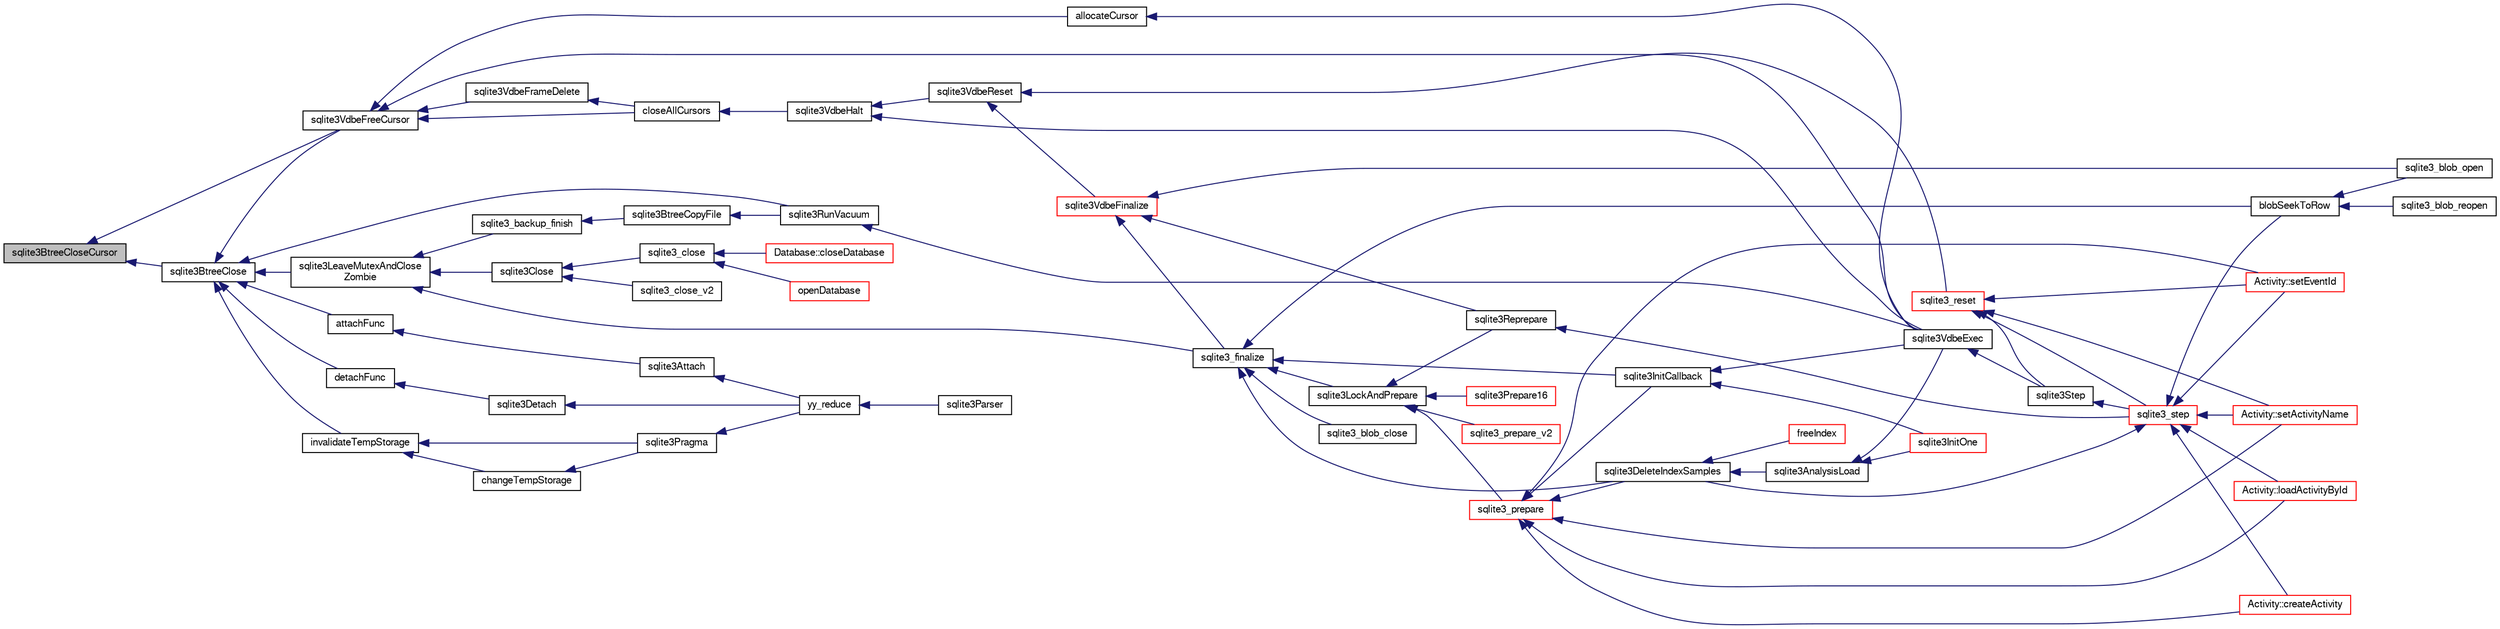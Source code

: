digraph "sqlite3BtreeCloseCursor"
{
  edge [fontname="FreeSans",fontsize="10",labelfontname="FreeSans",labelfontsize="10"];
  node [fontname="FreeSans",fontsize="10",shape=record];
  rankdir="LR";
  Node439530 [label="sqlite3BtreeCloseCursor",height=0.2,width=0.4,color="black", fillcolor="grey75", style="filled", fontcolor="black"];
  Node439530 -> Node439531 [dir="back",color="midnightblue",fontsize="10",style="solid",fontname="FreeSans"];
  Node439531 [label="sqlite3BtreeClose",height=0.2,width=0.4,color="black", fillcolor="white", style="filled",URL="$sqlite3_8c.html#a729b65009b66a99200496b09c124df01"];
  Node439531 -> Node439532 [dir="back",color="midnightblue",fontsize="10",style="solid",fontname="FreeSans"];
  Node439532 [label="sqlite3VdbeFreeCursor",height=0.2,width=0.4,color="black", fillcolor="white", style="filled",URL="$sqlite3_8c.html#a0f9084083e1d0639708934630f33d6ef"];
  Node439532 -> Node439533 [dir="back",color="midnightblue",fontsize="10",style="solid",fontname="FreeSans"];
  Node439533 [label="sqlite3VdbeFrameDelete",height=0.2,width=0.4,color="black", fillcolor="white", style="filled",URL="$sqlite3_8c.html#adb3773fdfb1685857e28891f76365900"];
  Node439533 -> Node439534 [dir="back",color="midnightblue",fontsize="10",style="solid",fontname="FreeSans"];
  Node439534 [label="closeAllCursors",height=0.2,width=0.4,color="black", fillcolor="white", style="filled",URL="$sqlite3_8c.html#af1ac189735864dd6989a8c5af4557547"];
  Node439534 -> Node439535 [dir="back",color="midnightblue",fontsize="10",style="solid",fontname="FreeSans"];
  Node439535 [label="sqlite3VdbeHalt",height=0.2,width=0.4,color="black", fillcolor="white", style="filled",URL="$sqlite3_8c.html#a8d1d99703d999190fbc35ecc981cb709"];
  Node439535 -> Node439536 [dir="back",color="midnightblue",fontsize="10",style="solid",fontname="FreeSans"];
  Node439536 [label="sqlite3VdbeReset",height=0.2,width=0.4,color="black", fillcolor="white", style="filled",URL="$sqlite3_8c.html#a315a913742f7267f90d46d41446353b1"];
  Node439536 -> Node439537 [dir="back",color="midnightblue",fontsize="10",style="solid",fontname="FreeSans"];
  Node439537 [label="sqlite3VdbeFinalize",height=0.2,width=0.4,color="red", fillcolor="white", style="filled",URL="$sqlite3_8c.html#af81e0c8d03b71610d3a826469f67bbd4"];
  Node439537 -> Node439538 [dir="back",color="midnightblue",fontsize="10",style="solid",fontname="FreeSans"];
  Node439538 [label="sqlite3_finalize",height=0.2,width=0.4,color="black", fillcolor="white", style="filled",URL="$sqlite3_8h.html#a801195c0f771d40bb4be1e40f3b88945"];
  Node439538 -> Node439539 [dir="back",color="midnightblue",fontsize="10",style="solid",fontname="FreeSans"];
  Node439539 [label="blobSeekToRow",height=0.2,width=0.4,color="black", fillcolor="white", style="filled",URL="$sqlite3_8c.html#afff57e13332b98c8a44a7cebe38962ab"];
  Node439539 -> Node439540 [dir="back",color="midnightblue",fontsize="10",style="solid",fontname="FreeSans"];
  Node439540 [label="sqlite3_blob_open",height=0.2,width=0.4,color="black", fillcolor="white", style="filled",URL="$sqlite3_8h.html#adb8ad839a5bdd62a43785132bc7dd518"];
  Node439539 -> Node439541 [dir="back",color="midnightblue",fontsize="10",style="solid",fontname="FreeSans"];
  Node439541 [label="sqlite3_blob_reopen",height=0.2,width=0.4,color="black", fillcolor="white", style="filled",URL="$sqlite3_8h.html#abc77c24fdc0150138490359a94360f7e"];
  Node439538 -> Node439542 [dir="back",color="midnightblue",fontsize="10",style="solid",fontname="FreeSans"];
  Node439542 [label="sqlite3_blob_close",height=0.2,width=0.4,color="black", fillcolor="white", style="filled",URL="$sqlite3_8h.html#a8885ae884821e14e1e4501183c5833d6"];
  Node439538 -> Node439543 [dir="back",color="midnightblue",fontsize="10",style="solid",fontname="FreeSans"];
  Node439543 [label="sqlite3DeleteIndexSamples",height=0.2,width=0.4,color="black", fillcolor="white", style="filled",URL="$sqlite3_8c.html#aaeda0302fbf61397ec009f65bed047ef"];
  Node439543 -> Node439544 [dir="back",color="midnightblue",fontsize="10",style="solid",fontname="FreeSans"];
  Node439544 [label="sqlite3AnalysisLoad",height=0.2,width=0.4,color="black", fillcolor="white", style="filled",URL="$sqlite3_8c.html#a48a2301c27e1d3d68708b9b8761b5a01"];
  Node439544 -> Node439545 [dir="back",color="midnightblue",fontsize="10",style="solid",fontname="FreeSans"];
  Node439545 [label="sqlite3VdbeExec",height=0.2,width=0.4,color="black", fillcolor="white", style="filled",URL="$sqlite3_8c.html#a8ce40a614bdc56719c4d642b1e4dfb21"];
  Node439545 -> Node439546 [dir="back",color="midnightblue",fontsize="10",style="solid",fontname="FreeSans"];
  Node439546 [label="sqlite3Step",height=0.2,width=0.4,color="black", fillcolor="white", style="filled",URL="$sqlite3_8c.html#a3f2872e873e2758a4beedad1d5113554"];
  Node439546 -> Node439547 [dir="back",color="midnightblue",fontsize="10",style="solid",fontname="FreeSans"];
  Node439547 [label="sqlite3_step",height=0.2,width=0.4,color="red", fillcolor="white", style="filled",URL="$sqlite3_8h.html#ac1e491ce36b7471eb28387f7d3c74334"];
  Node439547 -> Node439548 [dir="back",color="midnightblue",fontsize="10",style="solid",fontname="FreeSans"];
  Node439548 [label="Activity::createActivity",height=0.2,width=0.4,color="red", fillcolor="white", style="filled",URL="$classActivity.html#a813cc5e52c14ab49b39014c134e3425b"];
  Node439547 -> Node439551 [dir="back",color="midnightblue",fontsize="10",style="solid",fontname="FreeSans"];
  Node439551 [label="Activity::loadActivityById",height=0.2,width=0.4,color="red", fillcolor="white", style="filled",URL="$classActivity.html#abe4ffb4f08a47212ebf9013259d9e7fd"];
  Node439547 -> Node439553 [dir="back",color="midnightblue",fontsize="10",style="solid",fontname="FreeSans"];
  Node439553 [label="Activity::setEventId",height=0.2,width=0.4,color="red", fillcolor="white", style="filled",URL="$classActivity.html#adb1d0fd0d08f473e068f0a4086bfa9ca"];
  Node439547 -> Node439554 [dir="back",color="midnightblue",fontsize="10",style="solid",fontname="FreeSans"];
  Node439554 [label="Activity::setActivityName",height=0.2,width=0.4,color="red", fillcolor="white", style="filled",URL="$classActivity.html#a62dc3737b33915a36086f9dd26d16a81"];
  Node439547 -> Node439539 [dir="back",color="midnightblue",fontsize="10",style="solid",fontname="FreeSans"];
  Node439547 -> Node439543 [dir="back",color="midnightblue",fontsize="10",style="solid",fontname="FreeSans"];
  Node439544 -> Node439567 [dir="back",color="midnightblue",fontsize="10",style="solid",fontname="FreeSans"];
  Node439567 [label="sqlite3InitOne",height=0.2,width=0.4,color="red", fillcolor="white", style="filled",URL="$sqlite3_8c.html#ac4318b25df65269906b0379251fe9b85"];
  Node439543 -> Node439677 [dir="back",color="midnightblue",fontsize="10",style="solid",fontname="FreeSans"];
  Node439677 [label="freeIndex",height=0.2,width=0.4,color="red", fillcolor="white", style="filled",URL="$sqlite3_8c.html#a00907c99c18d5bcb9d0b38c077146c31"];
  Node439538 -> Node439733 [dir="back",color="midnightblue",fontsize="10",style="solid",fontname="FreeSans"];
  Node439733 [label="sqlite3InitCallback",height=0.2,width=0.4,color="black", fillcolor="white", style="filled",URL="$sqlite3_8c.html#a5183ff3c8b5311c7332250013ee018b3"];
  Node439733 -> Node439545 [dir="back",color="midnightblue",fontsize="10",style="solid",fontname="FreeSans"];
  Node439733 -> Node439567 [dir="back",color="midnightblue",fontsize="10",style="solid",fontname="FreeSans"];
  Node439538 -> Node439730 [dir="back",color="midnightblue",fontsize="10",style="solid",fontname="FreeSans"];
  Node439730 [label="sqlite3LockAndPrepare",height=0.2,width=0.4,color="black", fillcolor="white", style="filled",URL="$sqlite3_8c.html#a5db1ec5589aa2b02c6d979211a8789bd"];
  Node439730 -> Node439731 [dir="back",color="midnightblue",fontsize="10",style="solid",fontname="FreeSans"];
  Node439731 [label="sqlite3Reprepare",height=0.2,width=0.4,color="black", fillcolor="white", style="filled",URL="$sqlite3_8c.html#a7e2f7299cc947d07e782f6ac561fa937"];
  Node439731 -> Node439547 [dir="back",color="midnightblue",fontsize="10",style="solid",fontname="FreeSans"];
  Node439730 -> Node439732 [dir="back",color="midnightblue",fontsize="10",style="solid",fontname="FreeSans"];
  Node439732 [label="sqlite3_prepare",height=0.2,width=0.4,color="red", fillcolor="white", style="filled",URL="$sqlite3_8h.html#a8c39e7b9dbeff01f0a399b46d4b29f1c"];
  Node439732 -> Node439548 [dir="back",color="midnightblue",fontsize="10",style="solid",fontname="FreeSans"];
  Node439732 -> Node439551 [dir="back",color="midnightblue",fontsize="10",style="solid",fontname="FreeSans"];
  Node439732 -> Node439553 [dir="back",color="midnightblue",fontsize="10",style="solid",fontname="FreeSans"];
  Node439732 -> Node439554 [dir="back",color="midnightblue",fontsize="10",style="solid",fontname="FreeSans"];
  Node439732 -> Node439543 [dir="back",color="midnightblue",fontsize="10",style="solid",fontname="FreeSans"];
  Node439732 -> Node439733 [dir="back",color="midnightblue",fontsize="10",style="solid",fontname="FreeSans"];
  Node439730 -> Node439734 [dir="back",color="midnightblue",fontsize="10",style="solid",fontname="FreeSans"];
  Node439734 [label="sqlite3_prepare_v2",height=0.2,width=0.4,color="red", fillcolor="white", style="filled",URL="$sqlite3_8h.html#a85d4203bb54c984c5325c2f5b3664985"];
  Node439730 -> Node439735 [dir="back",color="midnightblue",fontsize="10",style="solid",fontname="FreeSans"];
  Node439735 [label="sqlite3Prepare16",height=0.2,width=0.4,color="red", fillcolor="white", style="filled",URL="$sqlite3_8c.html#a5842e6724b91885125f83c438da1f15b"];
  Node439537 -> Node439540 [dir="back",color="midnightblue",fontsize="10",style="solid",fontname="FreeSans"];
  Node439537 -> Node439731 [dir="back",color="midnightblue",fontsize="10",style="solid",fontname="FreeSans"];
  Node439536 -> Node439795 [dir="back",color="midnightblue",fontsize="10",style="solid",fontname="FreeSans"];
  Node439795 [label="sqlite3_reset",height=0.2,width=0.4,color="red", fillcolor="white", style="filled",URL="$sqlite3_8h.html#a758efebc2e95694959ab0e74b397984c"];
  Node439795 -> Node439553 [dir="back",color="midnightblue",fontsize="10",style="solid",fontname="FreeSans"];
  Node439795 -> Node439554 [dir="back",color="midnightblue",fontsize="10",style="solid",fontname="FreeSans"];
  Node439795 -> Node439546 [dir="back",color="midnightblue",fontsize="10",style="solid",fontname="FreeSans"];
  Node439795 -> Node439547 [dir="back",color="midnightblue",fontsize="10",style="solid",fontname="FreeSans"];
  Node439535 -> Node439545 [dir="back",color="midnightblue",fontsize="10",style="solid",fontname="FreeSans"];
  Node439532 -> Node439534 [dir="back",color="midnightblue",fontsize="10",style="solid",fontname="FreeSans"];
  Node439532 -> Node439796 [dir="back",color="midnightblue",fontsize="10",style="solid",fontname="FreeSans"];
  Node439796 [label="allocateCursor",height=0.2,width=0.4,color="black", fillcolor="white", style="filled",URL="$sqlite3_8c.html#a5083c054ea81802294e539b00a57aad4"];
  Node439796 -> Node439545 [dir="back",color="midnightblue",fontsize="10",style="solid",fontname="FreeSans"];
  Node439532 -> Node439545 [dir="back",color="midnightblue",fontsize="10",style="solid",fontname="FreeSans"];
  Node439531 -> Node439569 [dir="back",color="midnightblue",fontsize="10",style="solid",fontname="FreeSans"];
  Node439569 [label="attachFunc",height=0.2,width=0.4,color="black", fillcolor="white", style="filled",URL="$sqlite3_8c.html#a69cb751a7da501b9a0aa37e0d7c3eaf7"];
  Node439569 -> Node439570 [dir="back",color="midnightblue",fontsize="10",style="solid",fontname="FreeSans"];
  Node439570 [label="sqlite3Attach",height=0.2,width=0.4,color="black", fillcolor="white", style="filled",URL="$sqlite3_8c.html#ae0907fe0b43cc1b4c7e6a16213e8546f"];
  Node439570 -> Node439571 [dir="back",color="midnightblue",fontsize="10",style="solid",fontname="FreeSans"];
  Node439571 [label="yy_reduce",height=0.2,width=0.4,color="black", fillcolor="white", style="filled",URL="$sqlite3_8c.html#a7c419a9b25711c666a9a2449ef377f14"];
  Node439571 -> Node439572 [dir="back",color="midnightblue",fontsize="10",style="solid",fontname="FreeSans"];
  Node439572 [label="sqlite3Parser",height=0.2,width=0.4,color="black", fillcolor="white", style="filled",URL="$sqlite3_8c.html#a0327d71a5fabe0b6a343d78a2602e72a"];
  Node439531 -> Node439755 [dir="back",color="midnightblue",fontsize="10",style="solid",fontname="FreeSans"];
  Node439755 [label="detachFunc",height=0.2,width=0.4,color="black", fillcolor="white", style="filled",URL="$sqlite3_8c.html#a2b3dd04cb87abd088926ab0082a60b77"];
  Node439755 -> Node439613 [dir="back",color="midnightblue",fontsize="10",style="solid",fontname="FreeSans"];
  Node439613 [label="sqlite3Detach",height=0.2,width=0.4,color="black", fillcolor="white", style="filled",URL="$sqlite3_8c.html#ab1a5a0b01c7560aef5e0b8603a68747d"];
  Node439613 -> Node439571 [dir="back",color="midnightblue",fontsize="10",style="solid",fontname="FreeSans"];
  Node439531 -> Node439756 [dir="back",color="midnightblue",fontsize="10",style="solid",fontname="FreeSans"];
  Node439756 [label="invalidateTempStorage",height=0.2,width=0.4,color="black", fillcolor="white", style="filled",URL="$sqlite3_8c.html#a759777a1eb3c3e96a5af94932b39e69a"];
  Node439756 -> Node439757 [dir="back",color="midnightblue",fontsize="10",style="solid",fontname="FreeSans"];
  Node439757 [label="changeTempStorage",height=0.2,width=0.4,color="black", fillcolor="white", style="filled",URL="$sqlite3_8c.html#abd43abe0a0959a45c786b9865ed52904"];
  Node439757 -> Node439619 [dir="back",color="midnightblue",fontsize="10",style="solid",fontname="FreeSans"];
  Node439619 [label="sqlite3Pragma",height=0.2,width=0.4,color="black", fillcolor="white", style="filled",URL="$sqlite3_8c.html#a111391370f58f8e6a6eca51fd34d62ed"];
  Node439619 -> Node439571 [dir="back",color="midnightblue",fontsize="10",style="solid",fontname="FreeSans"];
  Node439756 -> Node439619 [dir="back",color="midnightblue",fontsize="10",style="solid",fontname="FreeSans"];
  Node439531 -> Node439671 [dir="back",color="midnightblue",fontsize="10",style="solid",fontname="FreeSans"];
  Node439671 [label="sqlite3RunVacuum",height=0.2,width=0.4,color="black", fillcolor="white", style="filled",URL="$sqlite3_8c.html#a5e83ddc7b3e7e8e79ad5d1fc92de1d2f"];
  Node439671 -> Node439545 [dir="back",color="midnightblue",fontsize="10",style="solid",fontname="FreeSans"];
  Node439531 -> Node439759 [dir="back",color="midnightblue",fontsize="10",style="solid",fontname="FreeSans"];
  Node439759 [label="sqlite3LeaveMutexAndClose\lZombie",height=0.2,width=0.4,color="black", fillcolor="white", style="filled",URL="$sqlite3_8c.html#afe3a37c29dcb0fe9fc15fe07a3976f59"];
  Node439759 -> Node439760 [dir="back",color="midnightblue",fontsize="10",style="solid",fontname="FreeSans"];
  Node439760 [label="sqlite3_backup_finish",height=0.2,width=0.4,color="black", fillcolor="white", style="filled",URL="$sqlite3_8h.html#a176857dd58d99be53b6d7305533e0048"];
  Node439760 -> Node439754 [dir="back",color="midnightblue",fontsize="10",style="solid",fontname="FreeSans"];
  Node439754 [label="sqlite3BtreeCopyFile",height=0.2,width=0.4,color="black", fillcolor="white", style="filled",URL="$sqlite3_8c.html#a4d9e19a79f0d5c1dfcef0bd137ae83f9"];
  Node439754 -> Node439671 [dir="back",color="midnightblue",fontsize="10",style="solid",fontname="FreeSans"];
  Node439759 -> Node439538 [dir="back",color="midnightblue",fontsize="10",style="solid",fontname="FreeSans"];
  Node439759 -> Node439761 [dir="back",color="midnightblue",fontsize="10",style="solid",fontname="FreeSans"];
  Node439761 [label="sqlite3Close",height=0.2,width=0.4,color="black", fillcolor="white", style="filled",URL="$sqlite3_8c.html#aa9f2e73837bba8d721dbde0964ffce11"];
  Node439761 -> Node439762 [dir="back",color="midnightblue",fontsize="10",style="solid",fontname="FreeSans"];
  Node439762 [label="sqlite3_close",height=0.2,width=0.4,color="black", fillcolor="white", style="filled",URL="$sqlite3_8h.html#ac43c9032fc6ef3b2a231dc3a9fa44b2d"];
  Node439762 -> Node439763 [dir="back",color="midnightblue",fontsize="10",style="solid",fontname="FreeSans"];
  Node439763 [label="Database::closeDatabase",height=0.2,width=0.4,color="red", fillcolor="white", style="filled",URL="$classDatabase.html#a46102d6a468364377fbb410eb1866897"];
  Node439762 -> Node439765 [dir="back",color="midnightblue",fontsize="10",style="solid",fontname="FreeSans"];
  Node439765 [label="openDatabase",height=0.2,width=0.4,color="red", fillcolor="white", style="filled",URL="$sqlite3_8c.html#a6a9c3bc3a64234e863413f41db473758"];
  Node439761 -> Node439769 [dir="back",color="midnightblue",fontsize="10",style="solid",fontname="FreeSans"];
  Node439769 [label="sqlite3_close_v2",height=0.2,width=0.4,color="black", fillcolor="white", style="filled",URL="$sqlite3_8h.html#ad2cb8462eaba28b4c8410ef55a4282b4"];
  Node439530 -> Node439532 [dir="back",color="midnightblue",fontsize="10",style="solid",fontname="FreeSans"];
}
